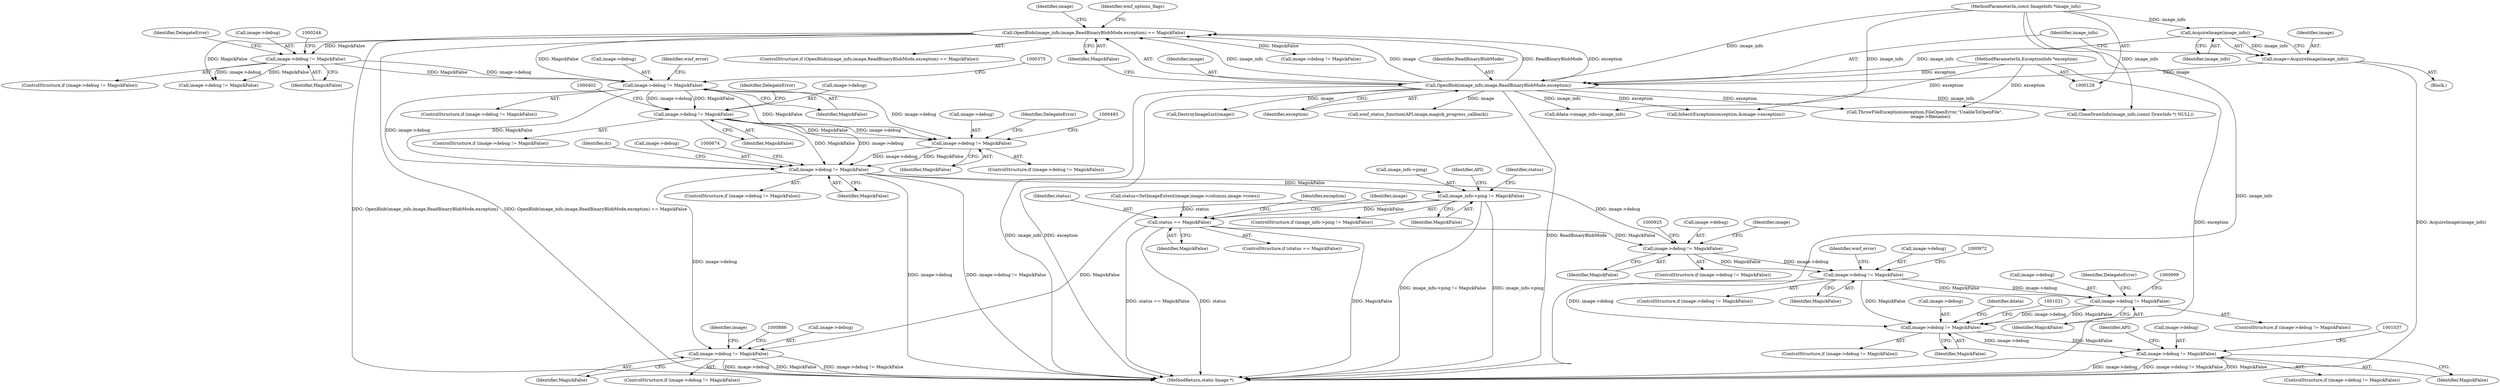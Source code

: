 digraph "0_ImageMagick_f6e9d0d9955e85bdd7540b251cd50d598dacc5e6_74@pointer" {
"1000369" [label="(Call,image->debug != MagickFalse)"];
"1000237" [label="(Call,image->debug != MagickFalse)"];
"1000165" [label="(Call,OpenBlob(image_info,image,ReadBinaryBlobMode,exception) == MagickFalse)"];
"1000166" [label="(Call,OpenBlob(image_info,image,ReadBinaryBlobMode,exception))"];
"1000162" [label="(Call,AcquireImage(image_info))"];
"1000129" [label="(MethodParameterIn,const ImageInfo *image_info)"];
"1000160" [label="(Call,image=AcquireImage(image_info))"];
"1000130" [label="(MethodParameterIn,ExceptionInfo *exception)"];
"1000395" [label="(Call,image->debug != MagickFalse)"];
"1000486" [label="(Call,image->debug != MagickFalse)"];
"1000667" [label="(Call,image->debug != MagickFalse)"];
"1000867" [label="(Call,image_info->ping != MagickFalse)"];
"1000880" [label="(Call,image->debug != MagickFalse)"];
"1000905" [label="(Call,status == MagickFalse)"];
"1000919" [label="(Call,image->debug != MagickFalse)"];
"1000966" [label="(Call,image->debug != MagickFalse)"];
"1000992" [label="(Call,image->debug != MagickFalse)"];
"1001015" [label="(Call,image->debug != MagickFalse)"];
"1001031" [label="(Call,image->debug != MagickFalse)"];
"1000666" [label="(ControlStructure,if (image->debug != MagickFalse))"];
"1001016" [label="(Call,image->debug)"];
"1000881" [label="(Call,image->debug)"];
"1000884" [label="(Identifier,MagickFalse)"];
"1000866" [label="(ControlStructure,if (image_info->ping != MagickFalse))"];
"1000130" [label="(MethodParameterIn,ExceptionInfo *exception)"];
"1000879" [label="(ControlStructure,if (image->debug != MagickFalse))"];
"1000868" [label="(Call,image_info->ping)"];
"1000162" [label="(Call,AcquireImage(image_info))"];
"1000194" [label="(Call,DestroyImageList(image))"];
"1000271" [label="(Call,ddata->image_info=image_info)"];
"1000131" [label="(Block,)"];
"1000176" [label="(Identifier,image)"];
"1000280" [label="(Call,CloneDrawInfo(image_info,(const DrawInfo *) NULL))"];
"1000490" [label="(Identifier,MagickFalse)"];
"1001050" [label="(MethodReturn,static Image *)"];
"1000485" [label="(ControlStructure,if (image->debug != MagickFalse))"];
"1000966" [label="(Call,image->debug != MagickFalse)"];
"1000256" [label="(Identifier,DelegateError)"];
"1000905" [label="(Call,status == MagickFalse)"];
"1000368" [label="(ControlStructure,if (image->debug != MagickFalse))"];
"1000165" [label="(Call,OpenBlob(image_info,image,ReadBinaryBlobMode,exception) == MagickFalse)"];
"1000904" [label="(ControlStructure,if (status == MagickFalse))"];
"1000965" [label="(ControlStructure,if (image->debug != MagickFalse))"];
"1001031" [label="(Call,image->debug != MagickFalse)"];
"1001030" [label="(ControlStructure,if (image->debug != MagickFalse))"];
"1000909" [label="(Call,InheritException(exception,&image->exception))"];
"1001019" [label="(Identifier,MagickFalse)"];
"1000486" [label="(Call,image->debug != MagickFalse)"];
"1000996" [label="(Identifier,MagickFalse)"];
"1000415" [label="(Identifier,DelegateError)"];
"1000168" [label="(Identifier,image)"];
"1000880" [label="(Call,image->debug != MagickFalse)"];
"1000789" [label="(Identifier,dc)"];
"1000894" [label="(Call,status=SetImageExtent(image,image->columns,image->rows))"];
"1000161" [label="(Identifier,image)"];
"1001043" [label="(Identifier,API)"];
"1000370" [label="(Call,image->debug)"];
"1000163" [label="(Identifier,image_info)"];
"1000978" [label="(Identifier,wmf_error)"];
"1000668" [label="(Call,image->debug)"];
"1000396" [label="(Call,image->debug)"];
"1000893" [label="(Identifier,image)"];
"1000918" [label="(ControlStructure,if (image->debug != MagickFalse))"];
"1000236" [label="(ControlStructure,if (image->debug != MagickFalse))"];
"1000992" [label="(Call,image->debug != MagickFalse)"];
"1000667" [label="(Call,image->debug != MagickFalse)"];
"1000335" [label="(Call,image->debug != MagickFalse)"];
"1000164" [label="(ControlStructure,if (OpenBlob(image_info,image,ReadBinaryBlobMode,exception) == MagickFalse))"];
"1000171" [label="(Identifier,MagickFalse)"];
"1000920" [label="(Call,image->debug)"];
"1000129" [label="(MethodParameterIn,const ImageInfo *image_info)"];
"1000943" [label="(Identifier,image)"];
"1000238" [label="(Call,image->debug)"];
"1000874" [label="(Identifier,API)"];
"1000993" [label="(Call,image->debug)"];
"1001028" [label="(Identifier,ddata)"];
"1000353" [label="(Call,ThrowFileException(exception,FileOpenError,\"UnableToOpenFile\",\n        image->filename))"];
"1000369" [label="(Call,image->debug != MagickFalse)"];
"1000487" [label="(Call,image->debug)"];
"1000166" [label="(Call,OpenBlob(image_info,image,ReadBinaryBlobMode,exception))"];
"1000910" [label="(Identifier,exception)"];
"1000170" [label="(Identifier,exception)"];
"1000867" [label="(Call,image_info->ping != MagickFalse)"];
"1000258" [label="(Call,wmf_status_function(API,image,magick_progress_callback))"];
"1000967" [label="(Call,image->debug)"];
"1000160" [label="(Call,image=AcquireImage(image_info))"];
"1000871" [label="(Identifier,MagickFalse)"];
"1000241" [label="(Identifier,MagickFalse)"];
"1000381" [label="(Identifier,wmf_error)"];
"1000394" [label="(ControlStructure,if (image->debug != MagickFalse))"];
"1000970" [label="(Identifier,MagickFalse)"];
"1000895" [label="(Identifier,status)"];
"1000373" [label="(Identifier,MagickFalse)"];
"1000671" [label="(Identifier,MagickFalse)"];
"1000506" [label="(Identifier,DelegateError)"];
"1000201" [label="(Identifier,wmf_options_flags)"];
"1000399" [label="(Identifier,MagickFalse)"];
"1000169" [label="(Identifier,ReadBinaryBlobMode)"];
"1001014" [label="(ControlStructure,if (image->debug != MagickFalse))"];
"1000991" [label="(ControlStructure,if (image->debug != MagickFalse))"];
"1000395" [label="(Call,image->debug != MagickFalse)"];
"1000919" [label="(Call,image->debug != MagickFalse)"];
"1001035" [label="(Identifier,MagickFalse)"];
"1000907" [label="(Identifier,MagickFalse)"];
"1001012" [label="(Identifier,DelegateError)"];
"1000174" [label="(Call,image->debug != MagickFalse)"];
"1000921" [label="(Identifier,image)"];
"1000237" [label="(Call,image->debug != MagickFalse)"];
"1001015" [label="(Call,image->debug != MagickFalse)"];
"1001032" [label="(Call,image->debug)"];
"1000906" [label="(Identifier,status)"];
"1000167" [label="(Identifier,image_info)"];
"1000923" [label="(Identifier,MagickFalse)"];
"1000369" -> "1000368"  [label="AST: "];
"1000369" -> "1000373"  [label="CFG: "];
"1000370" -> "1000369"  [label="AST: "];
"1000373" -> "1000369"  [label="AST: "];
"1000375" -> "1000369"  [label="CFG: "];
"1000381" -> "1000369"  [label="CFG: "];
"1000237" -> "1000369"  [label="DDG: image->debug"];
"1000237" -> "1000369"  [label="DDG: MagickFalse"];
"1000165" -> "1000369"  [label="DDG: MagickFalse"];
"1000369" -> "1000395"  [label="DDG: image->debug"];
"1000369" -> "1000395"  [label="DDG: MagickFalse"];
"1000369" -> "1000486"  [label="DDG: image->debug"];
"1000369" -> "1000486"  [label="DDG: MagickFalse"];
"1000369" -> "1000667"  [label="DDG: image->debug"];
"1000369" -> "1000667"  [label="DDG: MagickFalse"];
"1000237" -> "1000236"  [label="AST: "];
"1000237" -> "1000241"  [label="CFG: "];
"1000238" -> "1000237"  [label="AST: "];
"1000241" -> "1000237"  [label="AST: "];
"1000244" -> "1000237"  [label="CFG: "];
"1000256" -> "1000237"  [label="CFG: "];
"1000165" -> "1000237"  [label="DDG: MagickFalse"];
"1000237" -> "1000335"  [label="DDG: image->debug"];
"1000237" -> "1000335"  [label="DDG: MagickFalse"];
"1000165" -> "1000164"  [label="AST: "];
"1000165" -> "1000171"  [label="CFG: "];
"1000166" -> "1000165"  [label="AST: "];
"1000171" -> "1000165"  [label="AST: "];
"1000176" -> "1000165"  [label="CFG: "];
"1000201" -> "1000165"  [label="CFG: "];
"1000165" -> "1001050"  [label="DDG: OpenBlob(image_info,image,ReadBinaryBlobMode,exception)"];
"1000165" -> "1001050"  [label="DDG: OpenBlob(image_info,image,ReadBinaryBlobMode,exception) == MagickFalse"];
"1000166" -> "1000165"  [label="DDG: image_info"];
"1000166" -> "1000165"  [label="DDG: image"];
"1000166" -> "1000165"  [label="DDG: ReadBinaryBlobMode"];
"1000166" -> "1000165"  [label="DDG: exception"];
"1000165" -> "1000174"  [label="DDG: MagickFalse"];
"1000165" -> "1000335"  [label="DDG: MagickFalse"];
"1000166" -> "1000170"  [label="CFG: "];
"1000167" -> "1000166"  [label="AST: "];
"1000168" -> "1000166"  [label="AST: "];
"1000169" -> "1000166"  [label="AST: "];
"1000170" -> "1000166"  [label="AST: "];
"1000171" -> "1000166"  [label="CFG: "];
"1000166" -> "1001050"  [label="DDG: ReadBinaryBlobMode"];
"1000166" -> "1001050"  [label="DDG: image_info"];
"1000166" -> "1001050"  [label="DDG: exception"];
"1000162" -> "1000166"  [label="DDG: image_info"];
"1000129" -> "1000166"  [label="DDG: image_info"];
"1000160" -> "1000166"  [label="DDG: image"];
"1000130" -> "1000166"  [label="DDG: exception"];
"1000166" -> "1000194"  [label="DDG: image"];
"1000166" -> "1000258"  [label="DDG: image"];
"1000166" -> "1000271"  [label="DDG: image_info"];
"1000166" -> "1000280"  [label="DDG: image_info"];
"1000166" -> "1000353"  [label="DDG: exception"];
"1000166" -> "1000909"  [label="DDG: exception"];
"1000162" -> "1000160"  [label="AST: "];
"1000162" -> "1000163"  [label="CFG: "];
"1000163" -> "1000162"  [label="AST: "];
"1000160" -> "1000162"  [label="CFG: "];
"1000162" -> "1000160"  [label="DDG: image_info"];
"1000129" -> "1000162"  [label="DDG: image_info"];
"1000129" -> "1000128"  [label="AST: "];
"1000129" -> "1001050"  [label="DDG: image_info"];
"1000129" -> "1000271"  [label="DDG: image_info"];
"1000129" -> "1000280"  [label="DDG: image_info"];
"1000160" -> "1000131"  [label="AST: "];
"1000161" -> "1000160"  [label="AST: "];
"1000167" -> "1000160"  [label="CFG: "];
"1000160" -> "1001050"  [label="DDG: AcquireImage(image_info)"];
"1000130" -> "1000128"  [label="AST: "];
"1000130" -> "1001050"  [label="DDG: exception"];
"1000130" -> "1000353"  [label="DDG: exception"];
"1000130" -> "1000909"  [label="DDG: exception"];
"1000395" -> "1000394"  [label="AST: "];
"1000395" -> "1000399"  [label="CFG: "];
"1000396" -> "1000395"  [label="AST: "];
"1000399" -> "1000395"  [label="AST: "];
"1000402" -> "1000395"  [label="CFG: "];
"1000415" -> "1000395"  [label="CFG: "];
"1000395" -> "1000486"  [label="DDG: image->debug"];
"1000395" -> "1000486"  [label="DDG: MagickFalse"];
"1000395" -> "1000667"  [label="DDG: image->debug"];
"1000395" -> "1000667"  [label="DDG: MagickFalse"];
"1000486" -> "1000485"  [label="AST: "];
"1000486" -> "1000490"  [label="CFG: "];
"1000487" -> "1000486"  [label="AST: "];
"1000490" -> "1000486"  [label="AST: "];
"1000493" -> "1000486"  [label="CFG: "];
"1000506" -> "1000486"  [label="CFG: "];
"1000486" -> "1000667"  [label="DDG: image->debug"];
"1000486" -> "1000667"  [label="DDG: MagickFalse"];
"1000667" -> "1000666"  [label="AST: "];
"1000667" -> "1000671"  [label="CFG: "];
"1000668" -> "1000667"  [label="AST: "];
"1000671" -> "1000667"  [label="AST: "];
"1000674" -> "1000667"  [label="CFG: "];
"1000789" -> "1000667"  [label="CFG: "];
"1000667" -> "1001050"  [label="DDG: image->debug"];
"1000667" -> "1001050"  [label="DDG: image->debug != MagickFalse"];
"1000667" -> "1000867"  [label="DDG: MagickFalse"];
"1000667" -> "1000880"  [label="DDG: image->debug"];
"1000667" -> "1000919"  [label="DDG: image->debug"];
"1000867" -> "1000866"  [label="AST: "];
"1000867" -> "1000871"  [label="CFG: "];
"1000868" -> "1000867"  [label="AST: "];
"1000871" -> "1000867"  [label="AST: "];
"1000874" -> "1000867"  [label="CFG: "];
"1000895" -> "1000867"  [label="CFG: "];
"1000867" -> "1001050"  [label="DDG: image_info->ping != MagickFalse"];
"1000867" -> "1001050"  [label="DDG: image_info->ping"];
"1000867" -> "1000880"  [label="DDG: MagickFalse"];
"1000867" -> "1000905"  [label="DDG: MagickFalse"];
"1000880" -> "1000879"  [label="AST: "];
"1000880" -> "1000884"  [label="CFG: "];
"1000881" -> "1000880"  [label="AST: "];
"1000884" -> "1000880"  [label="AST: "];
"1000886" -> "1000880"  [label="CFG: "];
"1000893" -> "1000880"  [label="CFG: "];
"1000880" -> "1001050"  [label="DDG: image->debug"];
"1000880" -> "1001050"  [label="DDG: MagickFalse"];
"1000880" -> "1001050"  [label="DDG: image->debug != MagickFalse"];
"1000905" -> "1000904"  [label="AST: "];
"1000905" -> "1000907"  [label="CFG: "];
"1000906" -> "1000905"  [label="AST: "];
"1000907" -> "1000905"  [label="AST: "];
"1000910" -> "1000905"  [label="CFG: "];
"1000921" -> "1000905"  [label="CFG: "];
"1000905" -> "1001050"  [label="DDG: status == MagickFalse"];
"1000905" -> "1001050"  [label="DDG: status"];
"1000905" -> "1001050"  [label="DDG: MagickFalse"];
"1000894" -> "1000905"  [label="DDG: status"];
"1000905" -> "1000919"  [label="DDG: MagickFalse"];
"1000919" -> "1000918"  [label="AST: "];
"1000919" -> "1000923"  [label="CFG: "];
"1000920" -> "1000919"  [label="AST: "];
"1000923" -> "1000919"  [label="AST: "];
"1000925" -> "1000919"  [label="CFG: "];
"1000943" -> "1000919"  [label="CFG: "];
"1000919" -> "1000966"  [label="DDG: image->debug"];
"1000919" -> "1000966"  [label="DDG: MagickFalse"];
"1000966" -> "1000965"  [label="AST: "];
"1000966" -> "1000970"  [label="CFG: "];
"1000967" -> "1000966"  [label="AST: "];
"1000970" -> "1000966"  [label="AST: "];
"1000972" -> "1000966"  [label="CFG: "];
"1000978" -> "1000966"  [label="CFG: "];
"1000966" -> "1000992"  [label="DDG: image->debug"];
"1000966" -> "1000992"  [label="DDG: MagickFalse"];
"1000966" -> "1001015"  [label="DDG: image->debug"];
"1000966" -> "1001015"  [label="DDG: MagickFalse"];
"1000992" -> "1000991"  [label="AST: "];
"1000992" -> "1000996"  [label="CFG: "];
"1000993" -> "1000992"  [label="AST: "];
"1000996" -> "1000992"  [label="AST: "];
"1000999" -> "1000992"  [label="CFG: "];
"1001012" -> "1000992"  [label="CFG: "];
"1000992" -> "1001015"  [label="DDG: image->debug"];
"1000992" -> "1001015"  [label="DDG: MagickFalse"];
"1001015" -> "1001014"  [label="AST: "];
"1001015" -> "1001019"  [label="CFG: "];
"1001016" -> "1001015"  [label="AST: "];
"1001019" -> "1001015"  [label="AST: "];
"1001021" -> "1001015"  [label="CFG: "];
"1001028" -> "1001015"  [label="CFG: "];
"1001015" -> "1001031"  [label="DDG: image->debug"];
"1001015" -> "1001031"  [label="DDG: MagickFalse"];
"1001031" -> "1001030"  [label="AST: "];
"1001031" -> "1001035"  [label="CFG: "];
"1001032" -> "1001031"  [label="AST: "];
"1001035" -> "1001031"  [label="AST: "];
"1001037" -> "1001031"  [label="CFG: "];
"1001043" -> "1001031"  [label="CFG: "];
"1001031" -> "1001050"  [label="DDG: MagickFalse"];
"1001031" -> "1001050"  [label="DDG: image->debug"];
"1001031" -> "1001050"  [label="DDG: image->debug != MagickFalse"];
}
